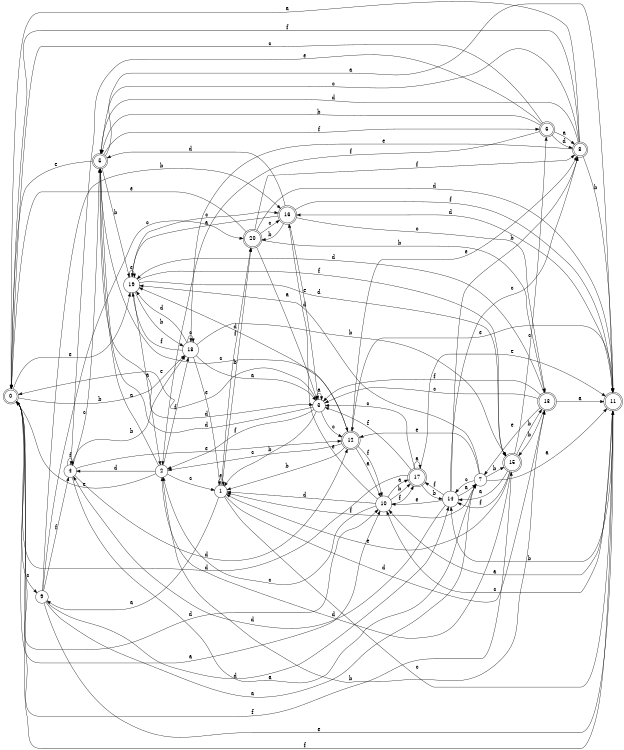 digraph n17_2 {
__start0 [label="" shape="none"];

rankdir=LR;
size="8,5";

s0 [style="rounded,filled", color="black", fillcolor="white" shape="doublecircle", label="0"];
s1 [style="filled", color="black", fillcolor="white" shape="circle", label="1"];
s2 [style="filled", color="black", fillcolor="white" shape="circle", label="2"];
s3 [style="filled", color="black", fillcolor="white" shape="circle", label="3"];
s4 [style="filled", color="black", fillcolor="white" shape="circle", label="4"];
s5 [style="rounded,filled", color="black", fillcolor="white" shape="doublecircle", label="5"];
s6 [style="rounded,filled", color="black", fillcolor="white" shape="doublecircle", label="6"];
s7 [style="filled", color="black", fillcolor="white" shape="circle", label="7"];
s8 [style="rounded,filled", color="black", fillcolor="white" shape="doublecircle", label="8"];
s9 [style="filled", color="black", fillcolor="white" shape="circle", label="9"];
s10 [style="filled", color="black", fillcolor="white" shape="circle", label="10"];
s11 [style="rounded,filled", color="black", fillcolor="white" shape="doublecircle", label="11"];
s12 [style="rounded,filled", color="black", fillcolor="white" shape="doublecircle", label="12"];
s13 [style="rounded,filled", color="black", fillcolor="white" shape="doublecircle", label="13"];
s14 [style="filled", color="black", fillcolor="white" shape="circle", label="14"];
s15 [style="rounded,filled", color="black", fillcolor="white" shape="doublecircle", label="15"];
s16 [style="rounded,filled", color="black", fillcolor="white" shape="doublecircle", label="16"];
s17 [style="rounded,filled", color="black", fillcolor="white" shape="doublecircle", label="17"];
s18 [style="filled", color="black", fillcolor="white" shape="circle", label="18"];
s19 [style="filled", color="black", fillcolor="white" shape="circle", label="19"];
s20 [style="rounded,filled", color="black", fillcolor="white" shape="doublecircle", label="20"];
s0 -> s10 [label="a"];
s0 -> s18 [label="b"];
s0 -> s9 [label="c"];
s0 -> s10 [label="d"];
s0 -> s19 [label="e"];
s0 -> s15 [label="f"];
s1 -> s9 [label="a"];
s1 -> s20 [label="b"];
s1 -> s11 [label="c"];
s1 -> s13 [label="d"];
s1 -> s1 [label="e"];
s1 -> s20 [label="f"];
s2 -> s5 [label="a"];
s2 -> s13 [label="b"];
s2 -> s1 [label="c"];
s2 -> s4 [label="d"];
s2 -> s0 [label="e"];
s2 -> s18 [label="f"];
s3 -> s3 [label="a"];
s3 -> s1 [label="b"];
s3 -> s12 [label="c"];
s3 -> s5 [label="d"];
s3 -> s0 [label="e"];
s3 -> s2 [label="f"];
s4 -> s7 [label="a"];
s4 -> s18 [label="b"];
s4 -> s5 [label="c"];
s4 -> s12 [label="d"];
s4 -> s12 [label="e"];
s4 -> s4 [label="f"];
s5 -> s11 [label="a"];
s5 -> s19 [label="b"];
s5 -> s12 [label="c"];
s5 -> s3 [label="d"];
s5 -> s0 [label="e"];
s5 -> s6 [label="f"];
s6 -> s8 [label="a"];
s6 -> s5 [label="b"];
s6 -> s0 [label="c"];
s6 -> s8 [label="d"];
s6 -> s4 [label="e"];
s6 -> s2 [label="f"];
s7 -> s11 [label="a"];
s7 -> s15 [label="b"];
s7 -> s14 [label="c"];
s7 -> s19 [label="d"];
s7 -> s12 [label="e"];
s7 -> s1 [label="f"];
s8 -> s0 [label="a"];
s8 -> s11 [label="b"];
s8 -> s5 [label="c"];
s8 -> s5 [label="d"];
s8 -> s18 [label="e"];
s8 -> s0 [label="f"];
s9 -> s7 [label="a"];
s9 -> s16 [label="b"];
s9 -> s20 [label="c"];
s9 -> s14 [label="d"];
s9 -> s11 [label="e"];
s9 -> s4 [label="f"];
s10 -> s17 [label="a"];
s10 -> s17 [label="b"];
s10 -> s2 [label="c"];
s10 -> s1 [label="d"];
s10 -> s16 [label="e"];
s10 -> s17 [label="f"];
s11 -> s10 [label="a"];
s11 -> s14 [label="b"];
s11 -> s10 [label="c"];
s11 -> s16 [label="d"];
s11 -> s12 [label="e"];
s11 -> s0 [label="f"];
s12 -> s10 [label="a"];
s12 -> s1 [label="b"];
s12 -> s2 [label="c"];
s12 -> s19 [label="d"];
s12 -> s8 [label="e"];
s12 -> s10 [label="f"];
s13 -> s11 [label="a"];
s13 -> s15 [label="b"];
s13 -> s3 [label="c"];
s13 -> s19 [label="d"];
s13 -> s7 [label="e"];
s13 -> s3 [label="f"];
s14 -> s7 [label="a"];
s14 -> s8 [label="b"];
s14 -> s8 [label="c"];
s14 -> s4 [label="d"];
s14 -> s10 [label="e"];
s14 -> s17 [label="f"];
s15 -> s14 [label="a"];
s15 -> s13 [label="b"];
s15 -> s6 [label="c"];
s15 -> s2 [label="d"];
s15 -> s1 [label="e"];
s15 -> s14 [label="f"];
s16 -> s19 [label="a"];
s16 -> s20 [label="b"];
s16 -> s13 [label="c"];
s16 -> s5 [label="d"];
s16 -> s3 [label="e"];
s16 -> s11 [label="f"];
s17 -> s17 [label="a"];
s17 -> s14 [label="b"];
s17 -> s3 [label="c"];
s17 -> s0 [label="d"];
s17 -> s11 [label="e"];
s17 -> s3 [label="f"];
s18 -> s3 [label="a"];
s18 -> s15 [label="b"];
s18 -> s18 [label="c"];
s18 -> s19 [label="d"];
s18 -> s1 [label="e"];
s18 -> s19 [label="f"];
s19 -> s2 [label="a"];
s19 -> s18 [label="b"];
s19 -> s16 [label="c"];
s19 -> s15 [label="d"];
s19 -> s19 [label="e"];
s19 -> s15 [label="f"];
s20 -> s3 [label="a"];
s20 -> s13 [label="b"];
s20 -> s16 [label="c"];
s20 -> s11 [label="d"];
s20 -> s0 [label="e"];
s20 -> s8 [label="f"];

}